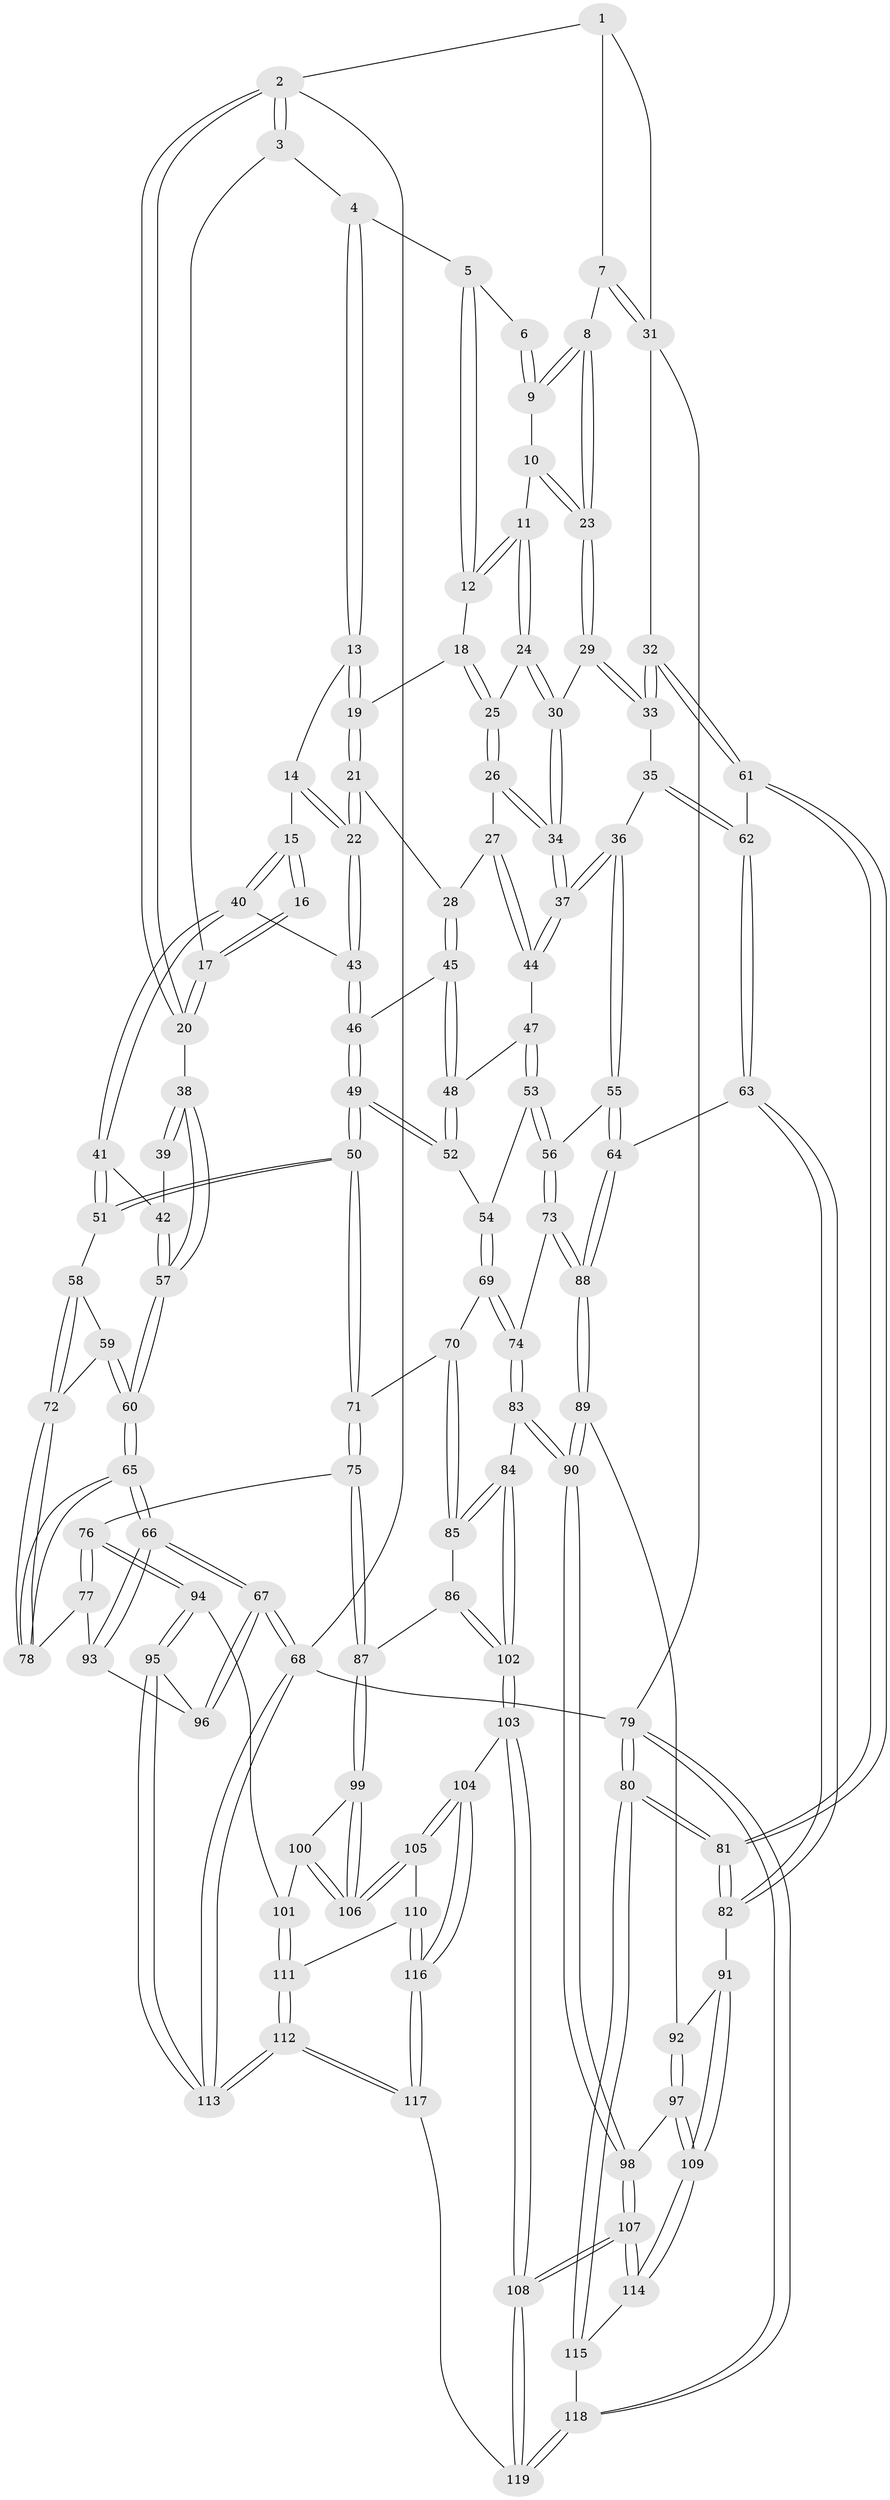 // Generated by graph-tools (version 1.1) at 2025/27/03/09/25 03:27:13]
// undirected, 119 vertices, 294 edges
graph export_dot {
graph [start="1"]
  node [color=gray90,style=filled];
  1 [pos="+0.9917333218259826+0"];
  2 [pos="+0+0"];
  3 [pos="+0.15714022037568554+0"];
  4 [pos="+0.42984102219089637+0"];
  5 [pos="+0.7448536570656165+0"];
  6 [pos="+0.8313071826469857+0"];
  7 [pos="+0.9722335520000569+0.0768827012454065"];
  8 [pos="+0.8883345620357954+0.06267111846436722"];
  9 [pos="+0.8679666913441225+0"];
  10 [pos="+0.7418686767575885+0.0601717450469954"];
  11 [pos="+0.7173673772614247+0.061482753881780774"];
  12 [pos="+0.7095220256748609+0.01603754630070773"];
  13 [pos="+0.4304722271708562+0"];
  14 [pos="+0.387380869259815+0"];
  15 [pos="+0.17466855166489867+0.13230919747133377"];
  16 [pos="+0.1722986451197188+0.13100446430059537"];
  17 [pos="+0.15575771748333442+0.01820023872246859"];
  18 [pos="+0.5428891518423651+0.032558616953147"];
  19 [pos="+0.5058234326828815+0.006901990732544702"];
  20 [pos="+0+0.012779924902948369"];
  21 [pos="+0.47916681211408385+0.16966293402806554"];
  22 [pos="+0.35439054318816876+0.20429534774439606"];
  23 [pos="+0.8694639289059565+0.0884597209864949"];
  24 [pos="+0.7099500648142283+0.08331582910718063"];
  25 [pos="+0.6125558741565992+0.10864722797538853"];
  26 [pos="+0.5948138454367201+0.19433422765618294"];
  27 [pos="+0.5519249828261669+0.20122651348116743"];
  28 [pos="+0.5271213445982947+0.2011921038235025"];
  29 [pos="+0.8536924616457664+0.13774371982273753"];
  30 [pos="+0.7302681453364974+0.1289023090850182"];
  31 [pos="+1+0.21513424387060046"];
  32 [pos="+1+0.33885326587955966"];
  33 [pos="+0.8853031659450151+0.2939123060127633"];
  34 [pos="+0.7082395902747477+0.2849500371254896"];
  35 [pos="+0.7634354556629711+0.3336246440024331"];
  36 [pos="+0.739822983219972+0.33510577279320297"];
  37 [pos="+0.7273342800150902+0.3249797597439787"];
  38 [pos="+0+0.13132854829996227"];
  39 [pos="+0.05829188857128162+0.14041212263705902"];
  40 [pos="+0.1818094792068589+0.1419537605159266"];
  41 [pos="+0.12267206214303807+0.35649908909155703"];
  42 [pos="+0.11372445777072215+0.35243341412082607"];
  43 [pos="+0.33029275608377906+0.22932962497088472"];
  44 [pos="+0.5639277386260504+0.3453051497376722"];
  45 [pos="+0.4839846065766366+0.3289541910836696"];
  46 [pos="+0.33349768375854144+0.2615004723971061"];
  47 [pos="+0.5137663871707041+0.36005280269828344"];
  48 [pos="+0.5001459734694618+0.35148070145894134"];
  49 [pos="+0.2627942190518526+0.41869131110565827"];
  50 [pos="+0.2143907201872722+0.45857010086834543"];
  51 [pos="+0.197706211818627+0.4533254025936668"];
  52 [pos="+0.37715999892074337+0.4356890838903529"];
  53 [pos="+0.5267530675140523+0.5087794508599077"];
  54 [pos="+0.45490973401005+0.49129523953593673"];
  55 [pos="+0.6893132047790695+0.47452824103425273"];
  56 [pos="+0.5553710071767629+0.5445603944801671"];
  57 [pos="+0+0.223183664016005"];
  58 [pos="+0.11759006417323159+0.4839230598890771"];
  59 [pos="+0.024750893567348546+0.5030775760871125"];
  60 [pos="+0+0.5254006678359875"];
  61 [pos="+1+0.34028299908031967"];
  62 [pos="+0.8595965586842127+0.5041849984402282"];
  63 [pos="+0.8377806808603874+0.6043396703314556"];
  64 [pos="+0.7754572826894398+0.5839010711522051"];
  65 [pos="+0+0.5796919097267985"];
  66 [pos="+0+0.6821253760991086"];
  67 [pos="+0+0.7869467984830685"];
  68 [pos="+0+1"];
  69 [pos="+0.3484033952792245+0.5717880140491849"];
  70 [pos="+0.3282407383951572+0.574732249175493"];
  71 [pos="+0.23089108630457594+0.5111936468592145"];
  72 [pos="+0.06370148749593924+0.6382971152385508"];
  73 [pos="+0.5541674547120249+0.551415838870776"];
  74 [pos="+0.5053563238761384+0.5996976425741805"];
  75 [pos="+0.1783448083286485+0.6860024764240022"];
  76 [pos="+0.14930122544107122+0.6933686770209945"];
  77 [pos="+0.11754578399570156+0.6934701722047548"];
  78 [pos="+0.06369807484357158+0.6383278757148304"];
  79 [pos="+1+1"];
  80 [pos="+1+1"];
  81 [pos="+1+0.8006020694080714"];
  82 [pos="+0.9528810231965608+0.7251203733258754"];
  83 [pos="+0.44538404223248956+0.7385711089834531"];
  84 [pos="+0.4435392051647908+0.7393996334028031"];
  85 [pos="+0.35111726789184056+0.6410016135975045"];
  86 [pos="+0.24201612032782932+0.7398664589983478"];
  87 [pos="+0.23200065567146355+0.7419718233050907"];
  88 [pos="+0.6520801976334619+0.6833333638309561"];
  89 [pos="+0.6521993097433965+0.6857198979852017"];
  90 [pos="+0.596557682955821+0.7834248671026524"];
  91 [pos="+0.8662157964317423+0.7486564251748454"];
  92 [pos="+0.7545110541181478+0.7354911405293748"];
  93 [pos="+0.07580226448471597+0.7195286505533598"];
  94 [pos="+0.10973299699346381+0.8401537862669974"];
  95 [pos="+0.07462330066863654+0.8462870556297938"];
  96 [pos="+0.043904551471050816+0.8084599730883754"];
  97 [pos="+0.6738417433800069+0.8318394349432334"];
  98 [pos="+0.601220435509986+0.7949255549990899"];
  99 [pos="+0.23305280291267044+0.7676901674728634"];
  100 [pos="+0.11438258705758232+0.8395149569509269"];
  101 [pos="+0.11138381924539661+0.8406865173057042"];
  102 [pos="+0.4340275369763339+0.7511298046273889"];
  103 [pos="+0.40296166696468366+0.862671562979708"];
  104 [pos="+0.37567217353220594+0.8889280851384341"];
  105 [pos="+0.251932154567669+0.8441515508909921"];
  106 [pos="+0.24860129412933063+0.8345624719595538"];
  107 [pos="+0.5569447870140111+0.9137042454336435"];
  108 [pos="+0.5532014432835534+0.9206056013316031"];
  109 [pos="+0.7181097135348007+0.873791364937383"];
  110 [pos="+0.2209717719835249+0.8844971871285819"];
  111 [pos="+0.17834525635433485+0.9083878908717028"];
  112 [pos="+0+1"];
  113 [pos="+0+1"];
  114 [pos="+0.7207787886797369+0.8953718207444997"];
  115 [pos="+0.7213892466436223+0.8976257781221793"];
  116 [pos="+0.35066992097590727+1"];
  117 [pos="+0.3514602326556339+1"];
  118 [pos="+0.6074454145443791+1"];
  119 [pos="+0.6046681401750131+1"];
  1 -- 2;
  1 -- 7;
  1 -- 31;
  2 -- 3;
  2 -- 3;
  2 -- 20;
  2 -- 20;
  2 -- 68;
  3 -- 4;
  3 -- 17;
  4 -- 5;
  4 -- 13;
  4 -- 13;
  5 -- 6;
  5 -- 12;
  5 -- 12;
  6 -- 9;
  6 -- 9;
  7 -- 8;
  7 -- 31;
  7 -- 31;
  8 -- 9;
  8 -- 9;
  8 -- 23;
  8 -- 23;
  9 -- 10;
  10 -- 11;
  10 -- 23;
  10 -- 23;
  11 -- 12;
  11 -- 12;
  11 -- 24;
  11 -- 24;
  12 -- 18;
  13 -- 14;
  13 -- 19;
  13 -- 19;
  14 -- 15;
  14 -- 22;
  14 -- 22;
  15 -- 16;
  15 -- 16;
  15 -- 40;
  15 -- 40;
  16 -- 17;
  16 -- 17;
  17 -- 20;
  17 -- 20;
  18 -- 19;
  18 -- 25;
  18 -- 25;
  19 -- 21;
  19 -- 21;
  20 -- 38;
  21 -- 22;
  21 -- 22;
  21 -- 28;
  22 -- 43;
  22 -- 43;
  23 -- 29;
  23 -- 29;
  24 -- 25;
  24 -- 30;
  24 -- 30;
  25 -- 26;
  25 -- 26;
  26 -- 27;
  26 -- 34;
  26 -- 34;
  27 -- 28;
  27 -- 44;
  27 -- 44;
  28 -- 45;
  28 -- 45;
  29 -- 30;
  29 -- 33;
  29 -- 33;
  30 -- 34;
  30 -- 34;
  31 -- 32;
  31 -- 79;
  32 -- 33;
  32 -- 33;
  32 -- 61;
  32 -- 61;
  33 -- 35;
  34 -- 37;
  34 -- 37;
  35 -- 36;
  35 -- 62;
  35 -- 62;
  36 -- 37;
  36 -- 37;
  36 -- 55;
  36 -- 55;
  37 -- 44;
  37 -- 44;
  38 -- 39;
  38 -- 39;
  38 -- 57;
  38 -- 57;
  39 -- 42;
  40 -- 41;
  40 -- 41;
  40 -- 43;
  41 -- 42;
  41 -- 51;
  41 -- 51;
  42 -- 57;
  42 -- 57;
  43 -- 46;
  43 -- 46;
  44 -- 47;
  45 -- 46;
  45 -- 48;
  45 -- 48;
  46 -- 49;
  46 -- 49;
  47 -- 48;
  47 -- 53;
  47 -- 53;
  48 -- 52;
  48 -- 52;
  49 -- 50;
  49 -- 50;
  49 -- 52;
  49 -- 52;
  50 -- 51;
  50 -- 51;
  50 -- 71;
  50 -- 71;
  51 -- 58;
  52 -- 54;
  53 -- 54;
  53 -- 56;
  53 -- 56;
  54 -- 69;
  54 -- 69;
  55 -- 56;
  55 -- 64;
  55 -- 64;
  56 -- 73;
  56 -- 73;
  57 -- 60;
  57 -- 60;
  58 -- 59;
  58 -- 72;
  58 -- 72;
  59 -- 60;
  59 -- 60;
  59 -- 72;
  60 -- 65;
  60 -- 65;
  61 -- 62;
  61 -- 81;
  61 -- 81;
  62 -- 63;
  62 -- 63;
  63 -- 64;
  63 -- 82;
  63 -- 82;
  64 -- 88;
  64 -- 88;
  65 -- 66;
  65 -- 66;
  65 -- 78;
  65 -- 78;
  66 -- 67;
  66 -- 67;
  66 -- 93;
  66 -- 93;
  67 -- 68;
  67 -- 68;
  67 -- 96;
  67 -- 96;
  68 -- 113;
  68 -- 113;
  68 -- 79;
  69 -- 70;
  69 -- 74;
  69 -- 74;
  70 -- 71;
  70 -- 85;
  70 -- 85;
  71 -- 75;
  71 -- 75;
  72 -- 78;
  72 -- 78;
  73 -- 74;
  73 -- 88;
  73 -- 88;
  74 -- 83;
  74 -- 83;
  75 -- 76;
  75 -- 87;
  75 -- 87;
  76 -- 77;
  76 -- 77;
  76 -- 94;
  76 -- 94;
  77 -- 78;
  77 -- 93;
  79 -- 80;
  79 -- 80;
  79 -- 118;
  79 -- 118;
  80 -- 81;
  80 -- 81;
  80 -- 115;
  80 -- 115;
  81 -- 82;
  81 -- 82;
  82 -- 91;
  83 -- 84;
  83 -- 90;
  83 -- 90;
  84 -- 85;
  84 -- 85;
  84 -- 102;
  84 -- 102;
  85 -- 86;
  86 -- 87;
  86 -- 102;
  86 -- 102;
  87 -- 99;
  87 -- 99;
  88 -- 89;
  88 -- 89;
  89 -- 90;
  89 -- 90;
  89 -- 92;
  90 -- 98;
  90 -- 98;
  91 -- 92;
  91 -- 109;
  91 -- 109;
  92 -- 97;
  92 -- 97;
  93 -- 96;
  94 -- 95;
  94 -- 95;
  94 -- 101;
  95 -- 96;
  95 -- 113;
  95 -- 113;
  97 -- 98;
  97 -- 109;
  97 -- 109;
  98 -- 107;
  98 -- 107;
  99 -- 100;
  99 -- 106;
  99 -- 106;
  100 -- 101;
  100 -- 106;
  100 -- 106;
  101 -- 111;
  101 -- 111;
  102 -- 103;
  102 -- 103;
  103 -- 104;
  103 -- 108;
  103 -- 108;
  104 -- 105;
  104 -- 105;
  104 -- 116;
  104 -- 116;
  105 -- 106;
  105 -- 106;
  105 -- 110;
  107 -- 108;
  107 -- 108;
  107 -- 114;
  107 -- 114;
  108 -- 119;
  108 -- 119;
  109 -- 114;
  109 -- 114;
  110 -- 111;
  110 -- 116;
  110 -- 116;
  111 -- 112;
  111 -- 112;
  112 -- 113;
  112 -- 113;
  112 -- 117;
  112 -- 117;
  114 -- 115;
  115 -- 118;
  116 -- 117;
  116 -- 117;
  117 -- 119;
  118 -- 119;
  118 -- 119;
}
